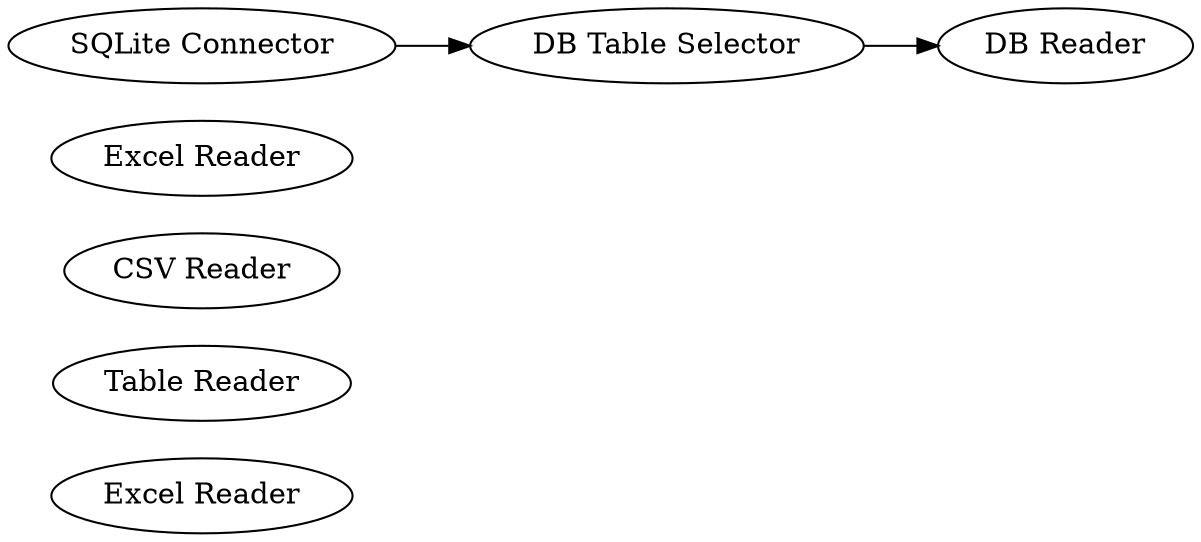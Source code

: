 digraph {
	1 [label="Excel Reader"]
	2 [label="Table Reader"]
	3 [label="CSV Reader"]
	4 [label="Excel Reader"]
	5 [label="DB Reader"]
	7 [label="DB Table Selector"]
	8 [label="SQLite Connector"]
	7 -> 5
	8 -> 7
	rankdir=LR
}
